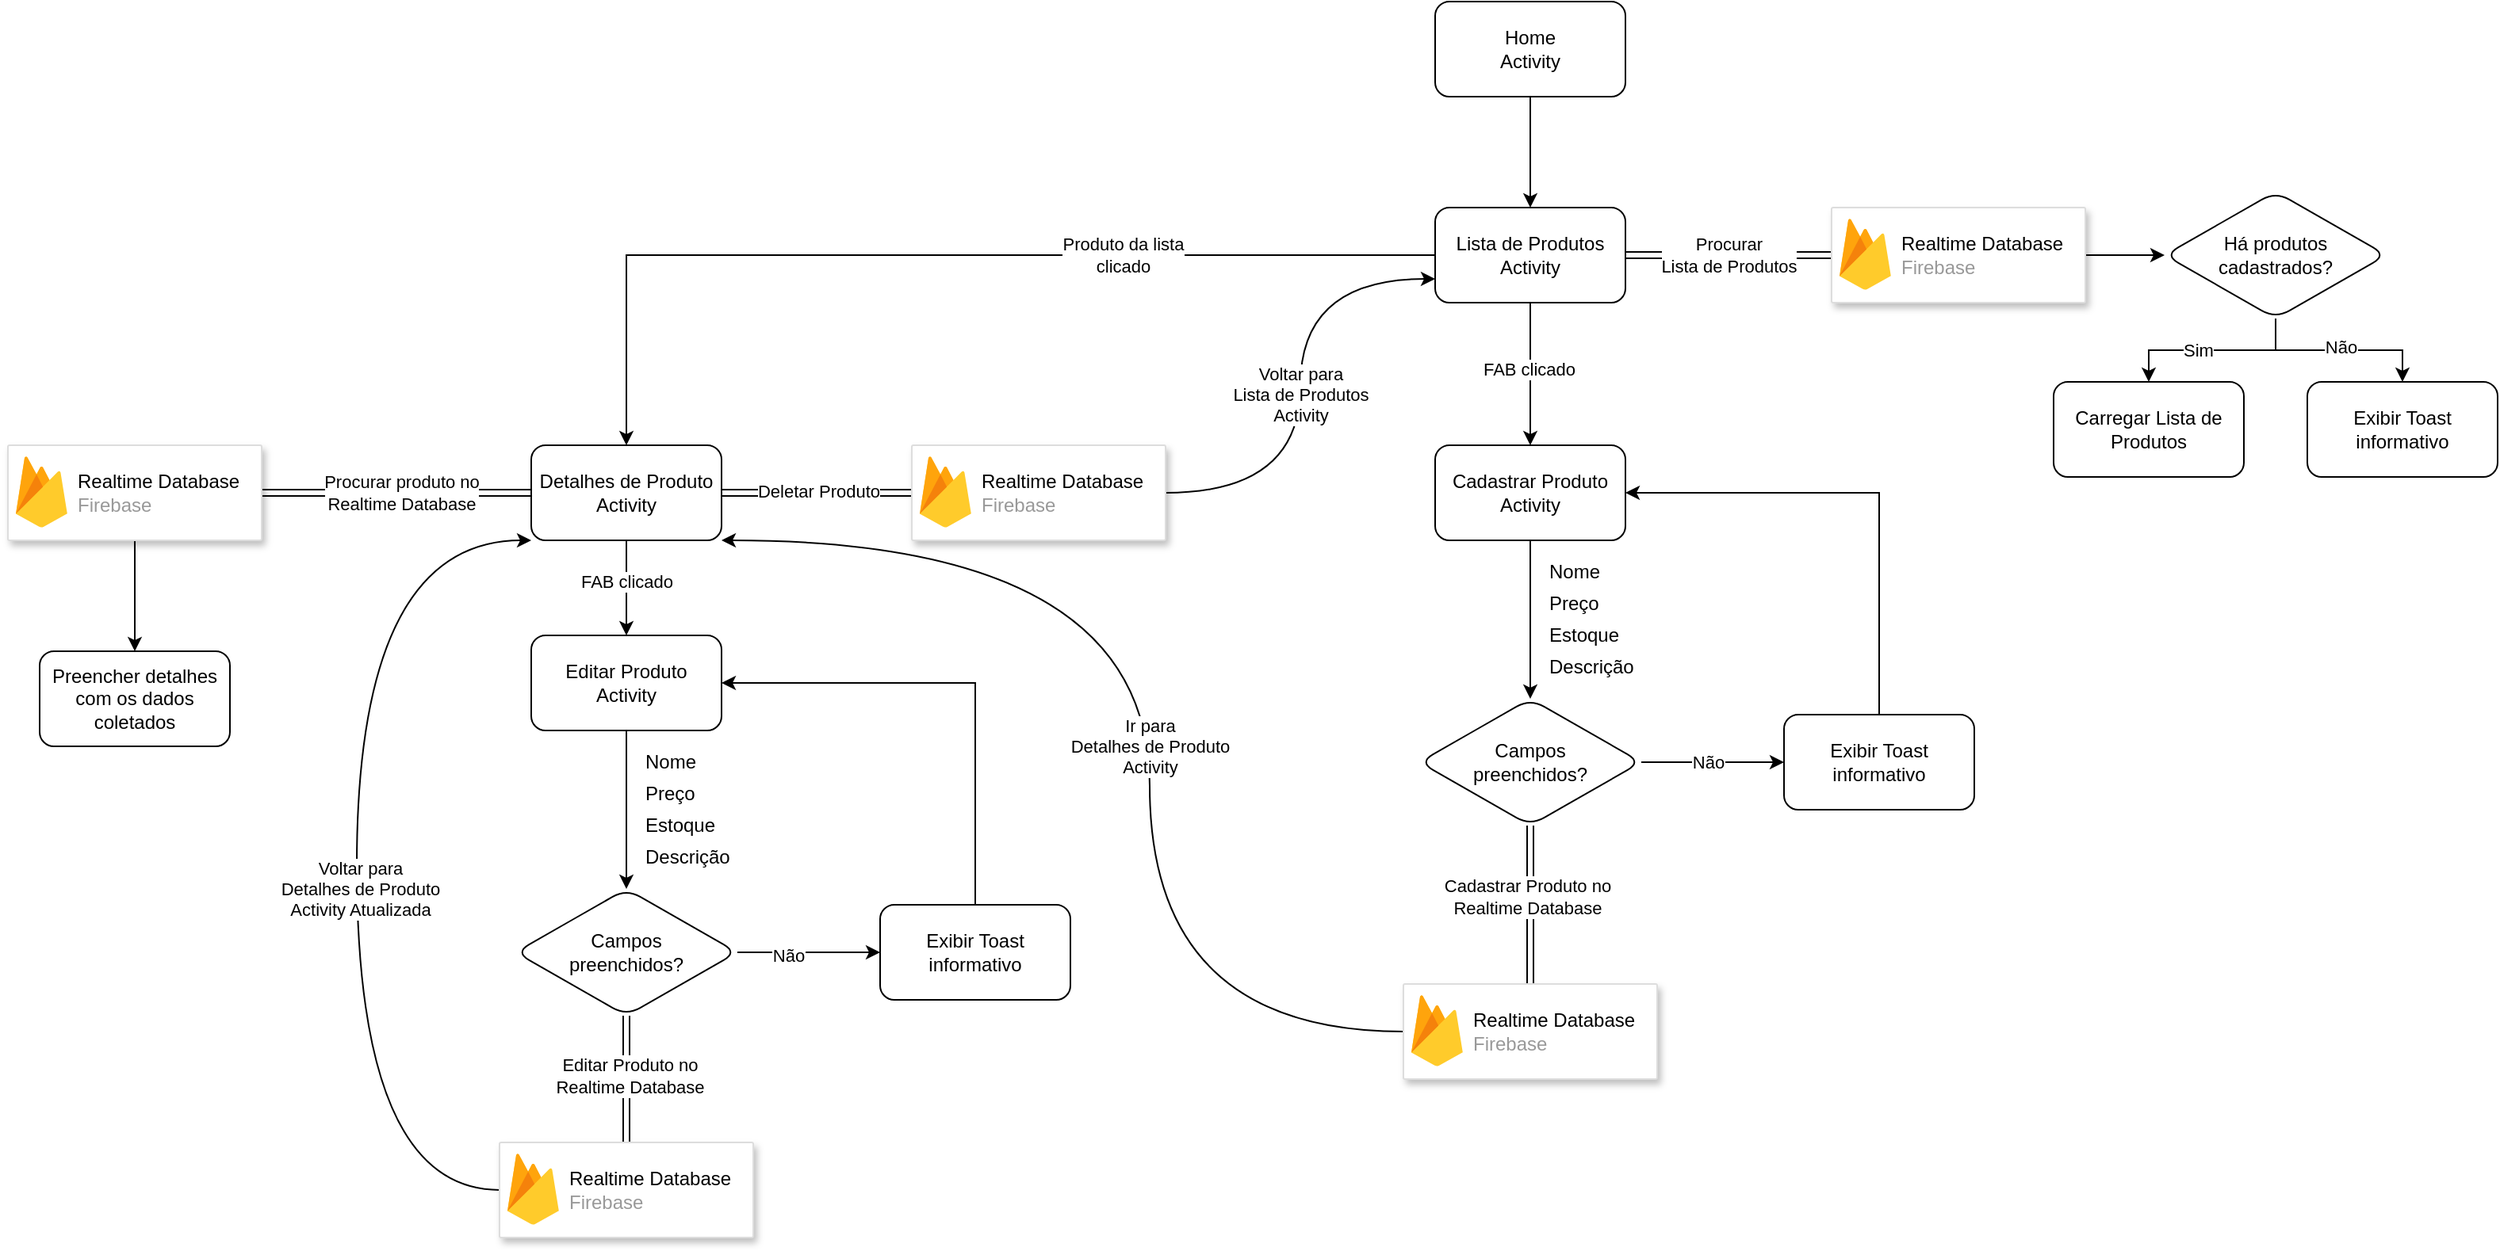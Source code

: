 <mxfile version="24.7.14">
  <diagram name="Página-1" id="oR_y-N15rOWC67K4RBYN">
    <mxGraphModel dx="2620" dy="1023" grid="1" gridSize="10" guides="1" tooltips="1" connect="1" arrows="1" fold="1" page="1" pageScale="1" pageWidth="827" pageHeight="1169" math="0" shadow="0">
      <root>
        <mxCell id="0" />
        <mxCell id="1" parent="0" />
        <mxCell id="ynROsbnearennuih6o2F-93" value="" style="edgeStyle=orthogonalEdgeStyle;rounded=0;orthogonalLoop=1;jettySize=auto;html=1;" edge="1" parent="1" source="ynROsbnearennuih6o2F-35" target="ynROsbnearennuih6o2F-36">
          <mxGeometry relative="1" as="geometry" />
        </mxCell>
        <mxCell id="ynROsbnearennuih6o2F-35" value="Home&lt;br&gt;Activity" style="rounded=1;whiteSpace=wrap;html=1;" vertex="1" parent="1">
          <mxGeometry x="400" y="70" width="120" height="60" as="geometry" />
        </mxCell>
        <mxCell id="ynROsbnearennuih6o2F-89" style="edgeStyle=orthogonalEdgeStyle;rounded=0;orthogonalLoop=1;jettySize=auto;html=1;exitX=0;exitY=0.5;exitDx=0;exitDy=0;" edge="1" parent="1" source="ynROsbnearennuih6o2F-36" target="ynROsbnearennuih6o2F-38">
          <mxGeometry relative="1" as="geometry" />
        </mxCell>
        <mxCell id="ynROsbnearennuih6o2F-140" value="Produto da lista&lt;br&gt;clicado" style="edgeLabel;html=1;align=center;verticalAlign=middle;resizable=0;points=[];" vertex="1" connectable="0" parent="ynROsbnearennuih6o2F-89">
          <mxGeometry x="-0.373" relative="1" as="geometry">
            <mxPoint as="offset" />
          </mxGeometry>
        </mxCell>
        <mxCell id="ynROsbnearennuih6o2F-94" style="edgeStyle=orthogonalEdgeStyle;rounded=0;orthogonalLoop=1;jettySize=auto;html=1;entryX=0;entryY=0.5;entryDx=0;entryDy=0;shape=link;" edge="1" parent="1" source="ynROsbnearennuih6o2F-36" target="ynROsbnearennuih6o2F-55">
          <mxGeometry relative="1" as="geometry" />
        </mxCell>
        <mxCell id="ynROsbnearennuih6o2F-95" value="Procurar &lt;br&gt;Lista de Produtos" style="edgeLabel;html=1;align=center;verticalAlign=middle;resizable=0;points=[];" vertex="1" connectable="0" parent="ynROsbnearennuih6o2F-94">
          <mxGeometry x="-0.128" y="1" relative="1" as="geometry">
            <mxPoint x="8" y="1" as="offset" />
          </mxGeometry>
        </mxCell>
        <mxCell id="ynROsbnearennuih6o2F-164" style="edgeStyle=orthogonalEdgeStyle;rounded=0;orthogonalLoop=1;jettySize=auto;html=1;" edge="1" parent="1" source="ynROsbnearennuih6o2F-36" target="ynROsbnearennuih6o2F-42">
          <mxGeometry relative="1" as="geometry" />
        </mxCell>
        <mxCell id="ynROsbnearennuih6o2F-165" value="FAB clicado" style="edgeLabel;html=1;align=center;verticalAlign=middle;resizable=0;points=[];" vertex="1" connectable="0" parent="ynROsbnearennuih6o2F-164">
          <mxGeometry x="-0.066" y="-1" relative="1" as="geometry">
            <mxPoint as="offset" />
          </mxGeometry>
        </mxCell>
        <mxCell id="ynROsbnearennuih6o2F-36" value="Lista de Produtos&lt;br&gt;Activity" style="whiteSpace=wrap;html=1;rounded=1;" vertex="1" parent="1">
          <mxGeometry x="400" y="200" width="120" height="60" as="geometry" />
        </mxCell>
        <mxCell id="ynROsbnearennuih6o2F-100" style="edgeStyle=orthogonalEdgeStyle;rounded=0;orthogonalLoop=1;jettySize=auto;html=1;shape=link;" edge="1" parent="1" source="ynROsbnearennuih6o2F-38" target="ynROsbnearennuih6o2F-120">
          <mxGeometry relative="1" as="geometry">
            <mxPoint x="-350.0" y="380" as="targetPoint" />
          </mxGeometry>
        </mxCell>
        <mxCell id="ynROsbnearennuih6o2F-101" value="Procurar produto no&lt;div&gt;Realtime Database&lt;/div&gt;" style="edgeLabel;html=1;align=center;verticalAlign=middle;resizable=0;points=[];" vertex="1" connectable="0" parent="ynROsbnearennuih6o2F-100">
          <mxGeometry x="-0.028" relative="1" as="geometry">
            <mxPoint as="offset" />
          </mxGeometry>
        </mxCell>
        <mxCell id="ynROsbnearennuih6o2F-124" value="" style="edgeStyle=orthogonalEdgeStyle;rounded=0;orthogonalLoop=1;jettySize=auto;html=1;shape=link;" edge="1" parent="1" source="ynROsbnearennuih6o2F-38" target="ynROsbnearennuih6o2F-122">
          <mxGeometry relative="1" as="geometry" />
        </mxCell>
        <mxCell id="ynROsbnearennuih6o2F-132" value="Deletar Produto" style="edgeLabel;html=1;align=center;verticalAlign=middle;resizable=0;points=[];" vertex="1" connectable="0" parent="ynROsbnearennuih6o2F-124">
          <mxGeometry x="0.018" y="1" relative="1" as="geometry">
            <mxPoint as="offset" />
          </mxGeometry>
        </mxCell>
        <mxCell id="ynROsbnearennuih6o2F-136" value="" style="edgeStyle=orthogonalEdgeStyle;rounded=0;orthogonalLoop=1;jettySize=auto;html=1;" edge="1" parent="1" source="ynROsbnearennuih6o2F-38" target="ynROsbnearennuih6o2F-40">
          <mxGeometry relative="1" as="geometry" />
        </mxCell>
        <mxCell id="ynROsbnearennuih6o2F-139" value="FAB clicado" style="edgeLabel;html=1;align=center;verticalAlign=middle;resizable=0;points=[];" vertex="1" connectable="0" parent="ynROsbnearennuih6o2F-136">
          <mxGeometry x="-0.129" relative="1" as="geometry">
            <mxPoint as="offset" />
          </mxGeometry>
        </mxCell>
        <mxCell id="ynROsbnearennuih6o2F-38" value="Detalhes de Produto&lt;br&gt;Activity" style="whiteSpace=wrap;html=1;rounded=1;" vertex="1" parent="1">
          <mxGeometry x="-170" y="350" width="120" height="60" as="geometry" />
        </mxCell>
        <mxCell id="ynROsbnearennuih6o2F-146" value="" style="edgeStyle=orthogonalEdgeStyle;rounded=0;orthogonalLoop=1;jettySize=auto;html=1;" edge="1" parent="1" source="ynROsbnearennuih6o2F-40" target="ynROsbnearennuih6o2F-147">
          <mxGeometry relative="1" as="geometry">
            <mxPoint x="-110" y="600" as="targetPoint" />
          </mxGeometry>
        </mxCell>
        <mxCell id="ynROsbnearennuih6o2F-40" value="Editar Produto&lt;br&gt;Activity" style="whiteSpace=wrap;html=1;rounded=1;" vertex="1" parent="1">
          <mxGeometry x="-170" y="470" width="120" height="60" as="geometry" />
        </mxCell>
        <mxCell id="ynROsbnearennuih6o2F-171" style="edgeStyle=orthogonalEdgeStyle;rounded=0;orthogonalLoop=1;jettySize=auto;html=1;" edge="1" parent="1" source="ynROsbnearennuih6o2F-42" target="ynROsbnearennuih6o2F-166">
          <mxGeometry relative="1" as="geometry" />
        </mxCell>
        <mxCell id="ynROsbnearennuih6o2F-42" value="Cadastrar Produto&lt;br&gt;Activity" style="whiteSpace=wrap;html=1;rounded=1;" vertex="1" parent="1">
          <mxGeometry x="400" y="350" width="120" height="60" as="geometry" />
        </mxCell>
        <mxCell id="ynROsbnearennuih6o2F-72" style="edgeStyle=orthogonalEdgeStyle;rounded=0;orthogonalLoop=1;jettySize=auto;html=1;" edge="1" parent="1" source="ynROsbnearennuih6o2F-44" target="ynROsbnearennuih6o2F-68">
          <mxGeometry relative="1" as="geometry" />
        </mxCell>
        <mxCell id="ynROsbnearennuih6o2F-74" value="Sim" style="edgeLabel;html=1;align=center;verticalAlign=middle;resizable=0;points=[];" vertex="1" connectable="0" parent="ynROsbnearennuih6o2F-72">
          <mxGeometry x="0.161" relative="1" as="geometry">
            <mxPoint as="offset" />
          </mxGeometry>
        </mxCell>
        <mxCell id="ynROsbnearennuih6o2F-73" style="edgeStyle=orthogonalEdgeStyle;rounded=0;orthogonalLoop=1;jettySize=auto;html=1;" edge="1" parent="1" source="ynROsbnearennuih6o2F-44" target="ynROsbnearennuih6o2F-69">
          <mxGeometry relative="1" as="geometry" />
        </mxCell>
        <mxCell id="ynROsbnearennuih6o2F-75" value="Não" style="edgeLabel;html=1;align=center;verticalAlign=middle;resizable=0;points=[];" vertex="1" connectable="0" parent="ynROsbnearennuih6o2F-73">
          <mxGeometry x="0.013" y="2" relative="1" as="geometry">
            <mxPoint as="offset" />
          </mxGeometry>
        </mxCell>
        <mxCell id="ynROsbnearennuih6o2F-44" value="Há produtos cadastrados?" style="rhombus;whiteSpace=wrap;html=1;rounded=1;" vertex="1" parent="1">
          <mxGeometry x="860" y="190" width="140" height="80" as="geometry" />
        </mxCell>
        <mxCell id="ynROsbnearennuih6o2F-108" value="" style="edgeStyle=orthogonalEdgeStyle;rounded=0;orthogonalLoop=1;jettySize=auto;html=1;" edge="1" parent="1" source="ynROsbnearennuih6o2F-55" target="ynROsbnearennuih6o2F-44">
          <mxGeometry relative="1" as="geometry" />
        </mxCell>
        <mxCell id="ynROsbnearennuih6o2F-55" value="" style="strokeColor=#dddddd;shadow=1;strokeWidth=1;rounded=1;absoluteArcSize=1;arcSize=2;" vertex="1" parent="1">
          <mxGeometry x="650" y="200" width="160" height="60" as="geometry" />
        </mxCell>
        <mxCell id="ynROsbnearennuih6o2F-56" value="&lt;font color=&quot;#000000&quot;&gt;Realtime Database&lt;/font&gt;&lt;br&gt;Firebase" style="sketch=0;dashed=0;connectable=0;html=1;fillColor=#5184F3;strokeColor=none;shape=mxgraph.gcp2.firebase;part=1;labelPosition=right;verticalLabelPosition=middle;align=left;verticalAlign=middle;spacingLeft=5;fontColor=#999999;fontSize=12;" vertex="1" parent="ynROsbnearennuih6o2F-55">
          <mxGeometry width="32.4" height="45" relative="1" as="geometry">
            <mxPoint x="5" y="7" as="offset" />
          </mxGeometry>
        </mxCell>
        <mxCell id="ynROsbnearennuih6o2F-68" value="Carregar Lista de Produtos" style="rounded=1;whiteSpace=wrap;html=1;" vertex="1" parent="1">
          <mxGeometry x="790" y="310" width="120" height="60" as="geometry" />
        </mxCell>
        <mxCell id="ynROsbnearennuih6o2F-69" value="Exibir Toast informativo" style="rounded=1;whiteSpace=wrap;html=1;" vertex="1" parent="1">
          <mxGeometry x="950" y="310" width="120" height="60" as="geometry" />
        </mxCell>
        <mxCell id="ynROsbnearennuih6o2F-107" value="" style="edgeStyle=orthogonalEdgeStyle;rounded=0;orthogonalLoop=1;jettySize=auto;html=1;" edge="1" parent="1" source="ynROsbnearennuih6o2F-120" target="ynROsbnearennuih6o2F-106">
          <mxGeometry relative="1" as="geometry">
            <mxPoint x="-420.0" y="410" as="sourcePoint" />
          </mxGeometry>
        </mxCell>
        <mxCell id="ynROsbnearennuih6o2F-106" value="Preencher detalhes com os dados coletados" style="rounded=1;whiteSpace=wrap;html=1;" vertex="1" parent="1">
          <mxGeometry x="-480" y="480" width="120" height="60" as="geometry" />
        </mxCell>
        <mxCell id="ynROsbnearennuih6o2F-120" value="" style="strokeColor=#dddddd;shadow=1;strokeWidth=1;rounded=1;absoluteArcSize=1;arcSize=2;" vertex="1" parent="1">
          <mxGeometry x="-500" y="350" width="160" height="60" as="geometry" />
        </mxCell>
        <mxCell id="ynROsbnearennuih6o2F-121" value="&lt;font color=&quot;#000000&quot;&gt;Realtime Database&lt;/font&gt;&lt;br&gt;Firebase" style="sketch=0;dashed=0;connectable=0;html=1;fillColor=#5184F3;strokeColor=none;shape=mxgraph.gcp2.firebase;part=1;labelPosition=right;verticalLabelPosition=middle;align=left;verticalAlign=middle;spacingLeft=5;fontColor=#999999;fontSize=12;" vertex="1" parent="ynROsbnearennuih6o2F-120">
          <mxGeometry width="32.4" height="45" relative="1" as="geometry">
            <mxPoint x="5" y="7" as="offset" />
          </mxGeometry>
        </mxCell>
        <mxCell id="ynROsbnearennuih6o2F-134" style="edgeStyle=orthogonalEdgeStyle;rounded=0;orthogonalLoop=1;jettySize=auto;html=1;entryX=0;entryY=0.75;entryDx=0;entryDy=0;curved=1;" edge="1" parent="1" source="ynROsbnearennuih6o2F-122" target="ynROsbnearennuih6o2F-36">
          <mxGeometry relative="1" as="geometry" />
        </mxCell>
        <mxCell id="ynROsbnearennuih6o2F-135" value="Voltar para&lt;br&gt;Lista de Produtos&lt;br&gt;Activity" style="edgeLabel;html=1;align=center;verticalAlign=middle;resizable=0;points=[];" vertex="1" connectable="0" parent="ynROsbnearennuih6o2F-134">
          <mxGeometry x="-0.036" relative="1" as="geometry">
            <mxPoint as="offset" />
          </mxGeometry>
        </mxCell>
        <mxCell id="ynROsbnearennuih6o2F-122" value="" style="strokeColor=#dddddd;shadow=1;strokeWidth=1;rounded=1;absoluteArcSize=1;arcSize=2;" vertex="1" parent="1">
          <mxGeometry x="70" y="350" width="160" height="60" as="geometry" />
        </mxCell>
        <mxCell id="ynROsbnearennuih6o2F-123" value="&lt;font color=&quot;#000000&quot;&gt;Realtime Database&lt;/font&gt;&lt;br&gt;Firebase" style="sketch=0;dashed=0;connectable=0;html=1;fillColor=#5184F3;strokeColor=none;shape=mxgraph.gcp2.firebase;part=1;labelPosition=right;verticalLabelPosition=middle;align=left;verticalAlign=middle;spacingLeft=5;fontColor=#999999;fontSize=12;" vertex="1" parent="ynROsbnearennuih6o2F-122">
          <mxGeometry width="32.4" height="45" relative="1" as="geometry">
            <mxPoint x="5" y="7" as="offset" />
          </mxGeometry>
        </mxCell>
        <mxCell id="ynROsbnearennuih6o2F-154" value="" style="edgeStyle=orthogonalEdgeStyle;rounded=0;orthogonalLoop=1;jettySize=auto;html=1;" edge="1" parent="1" source="ynROsbnearennuih6o2F-147" target="ynROsbnearennuih6o2F-153">
          <mxGeometry relative="1" as="geometry" />
        </mxCell>
        <mxCell id="ynROsbnearennuih6o2F-156" value="Não" style="edgeLabel;html=1;align=center;verticalAlign=middle;resizable=0;points=[];" vertex="1" connectable="0" parent="ynROsbnearennuih6o2F-154">
          <mxGeometry x="-0.29" y="-2" relative="1" as="geometry">
            <mxPoint as="offset" />
          </mxGeometry>
        </mxCell>
        <mxCell id="ynROsbnearennuih6o2F-159" value="" style="edgeStyle=orthogonalEdgeStyle;rounded=0;orthogonalLoop=1;jettySize=auto;html=1;shape=link;" edge="1" parent="1" source="ynROsbnearennuih6o2F-147" target="ynROsbnearennuih6o2F-157">
          <mxGeometry relative="1" as="geometry" />
        </mxCell>
        <mxCell id="ynROsbnearennuih6o2F-160" value="Editar Produto no&lt;br&gt;Realtime Database" style="edgeLabel;html=1;align=center;verticalAlign=middle;resizable=0;points=[];" vertex="1" connectable="0" parent="ynROsbnearennuih6o2F-159">
          <mxGeometry x="-0.06" y="2" relative="1" as="geometry">
            <mxPoint as="offset" />
          </mxGeometry>
        </mxCell>
        <mxCell id="ynROsbnearennuih6o2F-147" value="Campos&lt;br&gt;preenchidos?" style="rhombus;whiteSpace=wrap;html=1;rounded=1;" vertex="1" parent="1">
          <mxGeometry x="-180" y="630" width="140" height="80" as="geometry" />
        </mxCell>
        <mxCell id="ynROsbnearennuih6o2F-148" value="Nome" style="text;html=1;align=left;verticalAlign=middle;whiteSpace=wrap;rounded=0;" vertex="1" parent="1">
          <mxGeometry x="-100" y="540" width="60" height="20" as="geometry" />
        </mxCell>
        <mxCell id="ynROsbnearennuih6o2F-149" value="Preço" style="text;html=1;align=left;verticalAlign=middle;whiteSpace=wrap;rounded=0;" vertex="1" parent="1">
          <mxGeometry x="-100" y="560" width="60" height="20" as="geometry" />
        </mxCell>
        <mxCell id="ynROsbnearennuih6o2F-150" value="Estoque" style="text;html=1;align=left;verticalAlign=middle;whiteSpace=wrap;rounded=0;" vertex="1" parent="1">
          <mxGeometry x="-100" y="580" width="60" height="20" as="geometry" />
        </mxCell>
        <mxCell id="ynROsbnearennuih6o2F-151" value="Descrição" style="text;html=1;align=left;verticalAlign=middle;whiteSpace=wrap;rounded=0;" vertex="1" parent="1">
          <mxGeometry x="-100" y="600" width="60" height="20" as="geometry" />
        </mxCell>
        <mxCell id="ynROsbnearennuih6o2F-155" style="edgeStyle=orthogonalEdgeStyle;rounded=0;orthogonalLoop=1;jettySize=auto;html=1;entryX=1;entryY=0.5;entryDx=0;entryDy=0;" edge="1" parent="1" source="ynROsbnearennuih6o2F-153" target="ynROsbnearennuih6o2F-40">
          <mxGeometry relative="1" as="geometry">
            <Array as="points">
              <mxPoint x="110" y="500" />
            </Array>
          </mxGeometry>
        </mxCell>
        <mxCell id="ynROsbnearennuih6o2F-153" value="Exibir Toast informativo" style="whiteSpace=wrap;html=1;rounded=1;" vertex="1" parent="1">
          <mxGeometry x="50" y="640" width="120" height="60" as="geometry" />
        </mxCell>
        <mxCell id="ynROsbnearennuih6o2F-161" style="edgeStyle=orthogonalEdgeStyle;rounded=0;orthogonalLoop=1;jettySize=auto;html=1;entryX=0;entryY=1;entryDx=0;entryDy=0;curved=1;" edge="1" parent="1" source="ynROsbnearennuih6o2F-157" target="ynROsbnearennuih6o2F-38">
          <mxGeometry relative="1" as="geometry">
            <Array as="points">
              <mxPoint x="-280" y="820" />
              <mxPoint x="-280" y="410" />
            </Array>
          </mxGeometry>
        </mxCell>
        <mxCell id="ynROsbnearennuih6o2F-163" value="Voltar para&lt;br&gt;Detalhes de Produto&lt;br&gt;Activity Atualizada" style="edgeLabel;html=1;align=center;verticalAlign=middle;resizable=0;points=[];" vertex="1" connectable="0" parent="ynROsbnearennuih6o2F-161">
          <mxGeometry x="-0.081" y="-2" relative="1" as="geometry">
            <mxPoint as="offset" />
          </mxGeometry>
        </mxCell>
        <mxCell id="ynROsbnearennuih6o2F-157" value="" style="strokeColor=#dddddd;shadow=1;strokeWidth=1;rounded=1;absoluteArcSize=1;arcSize=2;" vertex="1" parent="1">
          <mxGeometry x="-190" y="790" width="160" height="60" as="geometry" />
        </mxCell>
        <mxCell id="ynROsbnearennuih6o2F-158" value="&lt;font color=&quot;#000000&quot;&gt;Realtime Database&lt;/font&gt;&lt;br&gt;Firebase" style="sketch=0;dashed=0;connectable=0;html=1;fillColor=#5184F3;strokeColor=none;shape=mxgraph.gcp2.firebase;part=1;labelPosition=right;verticalLabelPosition=middle;align=left;verticalAlign=middle;spacingLeft=5;fontColor=#999999;fontSize=12;" vertex="1" parent="ynROsbnearennuih6o2F-157">
          <mxGeometry width="32.4" height="45" relative="1" as="geometry">
            <mxPoint x="5" y="7" as="offset" />
          </mxGeometry>
        </mxCell>
        <mxCell id="ynROsbnearennuih6o2F-180" value="" style="edgeStyle=orthogonalEdgeStyle;rounded=0;orthogonalLoop=1;jettySize=auto;html=1;shape=link;" edge="1" parent="1" source="ynROsbnearennuih6o2F-166" target="ynROsbnearennuih6o2F-178">
          <mxGeometry relative="1" as="geometry" />
        </mxCell>
        <mxCell id="ynROsbnearennuih6o2F-181" value="Cadastrar Produto no&lt;br&gt;Realtime Database" style="edgeLabel;html=1;align=center;verticalAlign=middle;resizable=0;points=[];" vertex="1" connectable="0" parent="ynROsbnearennuih6o2F-180">
          <mxGeometry x="-0.097" y="-2" relative="1" as="geometry">
            <mxPoint as="offset" />
          </mxGeometry>
        </mxCell>
        <mxCell id="ynROsbnearennuih6o2F-166" value="Campos&lt;br&gt;preenchidos?" style="rhombus;whiteSpace=wrap;html=1;rounded=1;" vertex="1" parent="1">
          <mxGeometry x="390" y="510" width="140" height="80" as="geometry" />
        </mxCell>
        <mxCell id="ynROsbnearennuih6o2F-167" value="Nome" style="text;html=1;align=left;verticalAlign=middle;whiteSpace=wrap;rounded=0;" vertex="1" parent="1">
          <mxGeometry x="470" y="420" width="60" height="20" as="geometry" />
        </mxCell>
        <mxCell id="ynROsbnearennuih6o2F-168" value="Preço" style="text;html=1;align=left;verticalAlign=middle;whiteSpace=wrap;rounded=0;" vertex="1" parent="1">
          <mxGeometry x="470" y="440" width="60" height="20" as="geometry" />
        </mxCell>
        <mxCell id="ynROsbnearennuih6o2F-169" value="Estoque" style="text;html=1;align=left;verticalAlign=middle;whiteSpace=wrap;rounded=0;" vertex="1" parent="1">
          <mxGeometry x="470" y="460" width="60" height="20" as="geometry" />
        </mxCell>
        <mxCell id="ynROsbnearennuih6o2F-170" value="Descrição" style="text;html=1;align=left;verticalAlign=middle;whiteSpace=wrap;rounded=0;" vertex="1" parent="1">
          <mxGeometry x="470" y="480" width="60" height="20" as="geometry" />
        </mxCell>
        <mxCell id="ynROsbnearennuih6o2F-172" value="" style="edgeStyle=orthogonalEdgeStyle;rounded=0;orthogonalLoop=1;jettySize=auto;html=1;exitX=1;exitY=0.5;exitDx=0;exitDy=0;" edge="1" parent="1" target="ynROsbnearennuih6o2F-175" source="ynROsbnearennuih6o2F-166">
          <mxGeometry relative="1" as="geometry">
            <mxPoint x="590" y="640" as="sourcePoint" />
          </mxGeometry>
        </mxCell>
        <mxCell id="ynROsbnearennuih6o2F-176" value="Não" style="edgeLabel;html=1;align=center;verticalAlign=middle;resizable=0;points=[];" vertex="1" connectable="0" parent="ynROsbnearennuih6o2F-172">
          <mxGeometry x="-0.073" relative="1" as="geometry">
            <mxPoint as="offset" />
          </mxGeometry>
        </mxCell>
        <mxCell id="ynROsbnearennuih6o2F-174" style="rounded=0;orthogonalLoop=1;jettySize=auto;html=1;entryX=1;entryY=0.5;entryDx=0;entryDy=0;edgeStyle=orthogonalEdgeStyle;exitX=0.5;exitY=0;exitDx=0;exitDy=0;" edge="1" parent="1" source="ynROsbnearennuih6o2F-175" target="ynROsbnearennuih6o2F-42">
          <mxGeometry relative="1" as="geometry">
            <mxPoint x="530" y="390" as="targetPoint" />
          </mxGeometry>
        </mxCell>
        <mxCell id="ynROsbnearennuih6o2F-175" value="Exibir Toast informativo" style="whiteSpace=wrap;html=1;rounded=1;" vertex="1" parent="1">
          <mxGeometry x="620" y="520" width="120" height="60" as="geometry" />
        </mxCell>
        <mxCell id="ynROsbnearennuih6o2F-182" style="edgeStyle=orthogonalEdgeStyle;rounded=0;orthogonalLoop=1;jettySize=auto;html=1;entryX=1;entryY=1;entryDx=0;entryDy=0;curved=1;" edge="1" parent="1" source="ynROsbnearennuih6o2F-178" target="ynROsbnearennuih6o2F-38">
          <mxGeometry relative="1" as="geometry">
            <Array as="points">
              <mxPoint x="220" y="720" />
              <mxPoint x="220" y="410" />
            </Array>
          </mxGeometry>
        </mxCell>
        <mxCell id="ynROsbnearennuih6o2F-183" value="Ir para&lt;br&gt;Detalhes de Produto&lt;br&gt;Activity" style="edgeLabel;html=1;align=center;verticalAlign=middle;resizable=0;points=[];" vertex="1" connectable="0" parent="ynROsbnearennuih6o2F-182">
          <mxGeometry x="-0.081" relative="1" as="geometry">
            <mxPoint as="offset" />
          </mxGeometry>
        </mxCell>
        <mxCell id="ynROsbnearennuih6o2F-178" value="" style="strokeColor=#dddddd;shadow=1;strokeWidth=1;rounded=1;absoluteArcSize=1;arcSize=2;" vertex="1" parent="1">
          <mxGeometry x="380" y="690" width="160" height="60" as="geometry" />
        </mxCell>
        <mxCell id="ynROsbnearennuih6o2F-179" value="&lt;font color=&quot;#000000&quot;&gt;Realtime Database&lt;/font&gt;&lt;br&gt;Firebase" style="sketch=0;dashed=0;connectable=0;html=1;fillColor=#5184F3;strokeColor=none;shape=mxgraph.gcp2.firebase;part=1;labelPosition=right;verticalLabelPosition=middle;align=left;verticalAlign=middle;spacingLeft=5;fontColor=#999999;fontSize=12;" vertex="1" parent="ynROsbnearennuih6o2F-178">
          <mxGeometry width="32.4" height="45" relative="1" as="geometry">
            <mxPoint x="5" y="7" as="offset" />
          </mxGeometry>
        </mxCell>
      </root>
    </mxGraphModel>
  </diagram>
</mxfile>
